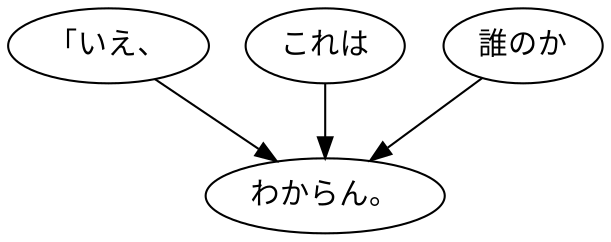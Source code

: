 digraph graph5952 {
	node0 [label="「いえ、"];
	node1 [label="これは"];
	node2 [label="誰のか"];
	node3 [label="わからん。"];
	node0 -> node3;
	node1 -> node3;
	node2 -> node3;
}
